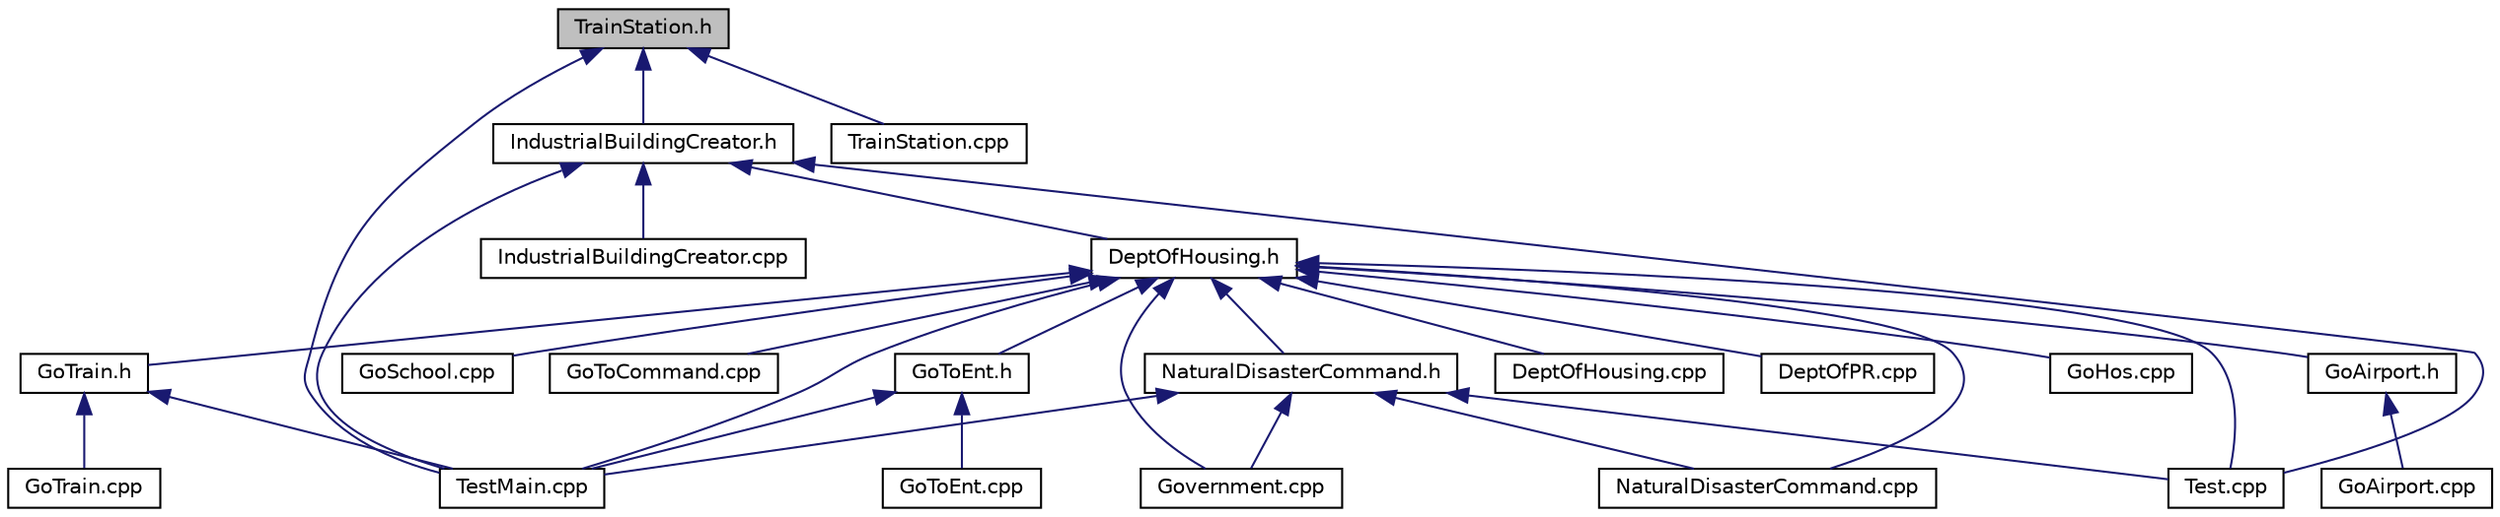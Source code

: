 digraph "TrainStation.h"
{
 // LATEX_PDF_SIZE
  edge [fontname="Helvetica",fontsize="10",labelfontname="Helvetica",labelfontsize="10"];
  node [fontname="Helvetica",fontsize="10",shape=record];
  Node1 [label="TrainStation.h",height=0.2,width=0.4,color="black", fillcolor="grey75", style="filled", fontcolor="black",tooltip=" "];
  Node1 -> Node2 [dir="back",color="midnightblue",fontsize="10",style="solid",fontname="Helvetica"];
  Node2 [label="IndustrialBuildingCreator.h",height=0.2,width=0.4,color="black", fillcolor="white", style="filled",URL="$IndustrialBuildingCreator_8h.html",tooltip="Defines the IndustrialBuildingCreator class for creating industrial buildings."];
  Node2 -> Node3 [dir="back",color="midnightblue",fontsize="10",style="solid",fontname="Helvetica"];
  Node3 [label="DeptOfHousing.h",height=0.2,width=0.4,color="black", fillcolor="white", style="filled",URL="$DeptOfHousing_8h.html",tooltip=" "];
  Node3 -> Node4 [dir="back",color="midnightblue",fontsize="10",style="solid",fontname="Helvetica"];
  Node4 [label="DeptOfHousing.cpp",height=0.2,width=0.4,color="black", fillcolor="white", style="filled",URL="$DeptOfHousing_8cpp.html",tooltip=" "];
  Node3 -> Node5 [dir="back",color="midnightblue",fontsize="10",style="solid",fontname="Helvetica"];
  Node5 [label="DeptOfPR.cpp",height=0.2,width=0.4,color="black", fillcolor="white", style="filled",URL="$DeptOfPR_8cpp.html",tooltip=" "];
  Node3 -> Node6 [dir="back",color="midnightblue",fontsize="10",style="solid",fontname="Helvetica"];
  Node6 [label="GoAirport.h",height=0.2,width=0.4,color="black", fillcolor="white", style="filled",URL="$GoAirport_8h.html",tooltip="Part of the command design pattern allowing a citizen to travel from the current position to an airpo..."];
  Node6 -> Node7 [dir="back",color="midnightblue",fontsize="10",style="solid",fontname="Helvetica"];
  Node7 [label="GoAirport.cpp",height=0.2,width=0.4,color="black", fillcolor="white", style="filled",URL="$GoAirport_8cpp.html",tooltip=" "];
  Node3 -> Node8 [dir="back",color="midnightblue",fontsize="10",style="solid",fontname="Helvetica"];
  Node8 [label="GoHos.cpp",height=0.2,width=0.4,color="black", fillcolor="white", style="filled",URL="$GoHos_8cpp.html",tooltip=" "];
  Node3 -> Node9 [dir="back",color="midnightblue",fontsize="10",style="solid",fontname="Helvetica"];
  Node9 [label="GoSchool.cpp",height=0.2,width=0.4,color="black", fillcolor="white", style="filled",URL="$GoSchool_8cpp.html",tooltip=" "];
  Node3 -> Node10 [dir="back",color="midnightblue",fontsize="10",style="solid",fontname="Helvetica"];
  Node10 [label="GoToCommand.cpp",height=0.2,width=0.4,color="black", fillcolor="white", style="filled",URL="$GoToCommand_8cpp.html",tooltip=" "];
  Node3 -> Node11 [dir="back",color="midnightblue",fontsize="10",style="solid",fontname="Helvetica"];
  Node11 [label="GoToEnt.h",height=0.2,width=0.4,color="black", fillcolor="white", style="filled",URL="$GoToEnt_8h.html",tooltip=" "];
  Node11 -> Node12 [dir="back",color="midnightblue",fontsize="10",style="solid",fontname="Helvetica"];
  Node12 [label="GoToEnt.cpp",height=0.2,width=0.4,color="black", fillcolor="white", style="filled",URL="$GoToEnt_8cpp.html",tooltip=" "];
  Node11 -> Node13 [dir="back",color="midnightblue",fontsize="10",style="solid",fontname="Helvetica"];
  Node13 [label="TestMain.cpp",height=0.2,width=0.4,color="black", fillcolor="white", style="filled",URL="$TestMain_8cpp.html",tooltip=" "];
  Node3 -> Node14 [dir="back",color="midnightblue",fontsize="10",style="solid",fontname="Helvetica"];
  Node14 [label="GoTrain.h",height=0.2,width=0.4,color="black", fillcolor="white", style="filled",URL="$GoTrain_8h.html",tooltip="Part of the command design pattern allowing a citizen to travel from the current position to a train ..."];
  Node14 -> Node15 [dir="back",color="midnightblue",fontsize="10",style="solid",fontname="Helvetica"];
  Node15 [label="GoTrain.cpp",height=0.2,width=0.4,color="black", fillcolor="white", style="filled",URL="$GoTrain_8cpp.html",tooltip=" "];
  Node14 -> Node13 [dir="back",color="midnightblue",fontsize="10",style="solid",fontname="Helvetica"];
  Node3 -> Node16 [dir="back",color="midnightblue",fontsize="10",style="solid",fontname="Helvetica"];
  Node16 [label="Government.cpp",height=0.2,width=0.4,color="black", fillcolor="white", style="filled",URL="$Government_8cpp.html",tooltip=" "];
  Node3 -> Node17 [dir="back",color="midnightblue",fontsize="10",style="solid",fontname="Helvetica"];
  Node17 [label="NaturalDisasterCommand.cpp",height=0.2,width=0.4,color="black", fillcolor="white", style="filled",URL="$NaturalDisasterCommand_8cpp.html",tooltip=" "];
  Node3 -> Node18 [dir="back",color="midnightblue",fontsize="10",style="solid",fontname="Helvetica"];
  Node18 [label="NaturalDisasterCommand.h",height=0.2,width=0.4,color="black", fillcolor="white", style="filled",URL="$NaturalDisasterCommand_8h.html",tooltip="Defines the NaturalDisasterCommand class for handling natural disaster events."];
  Node18 -> Node16 [dir="back",color="midnightblue",fontsize="10",style="solid",fontname="Helvetica"];
  Node18 -> Node17 [dir="back",color="midnightblue",fontsize="10",style="solid",fontname="Helvetica"];
  Node18 -> Node19 [dir="back",color="midnightblue",fontsize="10",style="solid",fontname="Helvetica"];
  Node19 [label="Test.cpp",height=0.2,width=0.4,color="black", fillcolor="white", style="filled",URL="$Test_8cpp.html",tooltip=" "];
  Node18 -> Node13 [dir="back",color="midnightblue",fontsize="10",style="solid",fontname="Helvetica"];
  Node3 -> Node19 [dir="back",color="midnightblue",fontsize="10",style="solid",fontname="Helvetica"];
  Node3 -> Node13 [dir="back",color="midnightblue",fontsize="10",style="solid",fontname="Helvetica"];
  Node2 -> Node20 [dir="back",color="midnightblue",fontsize="10",style="solid",fontname="Helvetica"];
  Node20 [label="IndustrialBuildingCreator.cpp",height=0.2,width=0.4,color="black", fillcolor="white", style="filled",URL="$IndustrialBuildingCreator_8cpp.html",tooltip=" "];
  Node2 -> Node19 [dir="back",color="midnightblue",fontsize="10",style="solid",fontname="Helvetica"];
  Node2 -> Node13 [dir="back",color="midnightblue",fontsize="10",style="solid",fontname="Helvetica"];
  Node1 -> Node13 [dir="back",color="midnightblue",fontsize="10",style="solid",fontname="Helvetica"];
  Node1 -> Node21 [dir="back",color="midnightblue",fontsize="10",style="solid",fontname="Helvetica"];
  Node21 [label="TrainStation.cpp",height=0.2,width=0.4,color="black", fillcolor="white", style="filled",URL="$TrainStation_8cpp.html",tooltip=" "];
}

